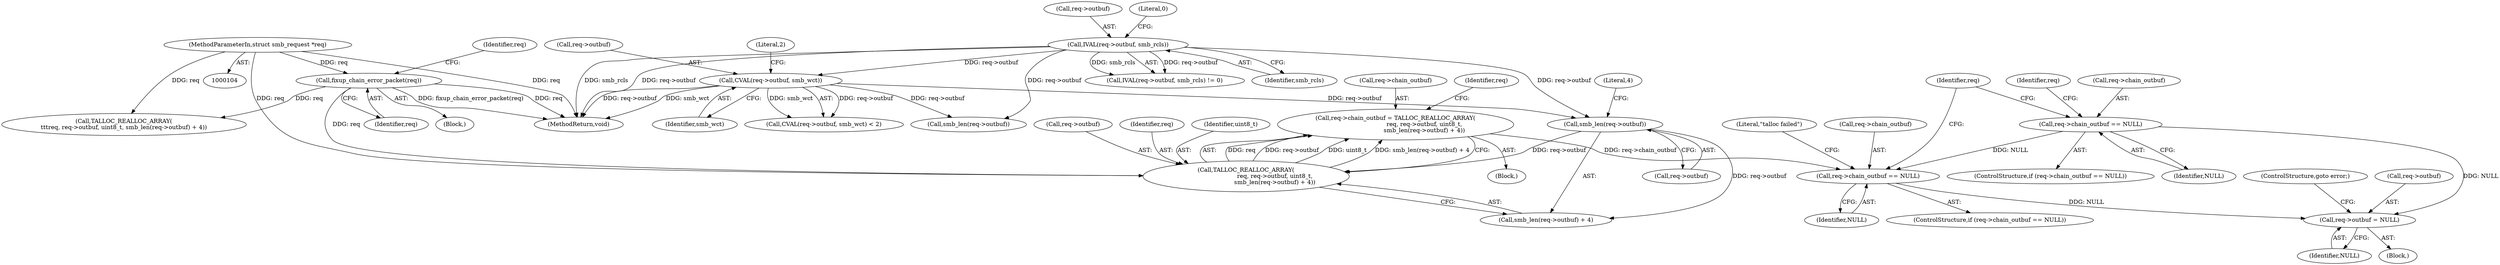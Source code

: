 digraph "0_samba_25452a2268ac7013da28125f3df22085139af12d@pointer" {
"1000180" [label="(Call,req->outbuf = NULL)"];
"1000172" [label="(Call,req->chain_outbuf == NULL)"];
"1000155" [label="(Call,req->chain_outbuf = TALLOC_REALLOC_ARRAY(\n                               req, req->outbuf, uint8_t,\n                               smb_len(req->outbuf) + 4))"];
"1000159" [label="(Call,TALLOC_REALLOC_ARRAY(\n                               req, req->outbuf, uint8_t,\n                               smb_len(req->outbuf) + 4))"];
"1000131" [label="(Call,fixup_chain_error_packet(req))"];
"1000105" [label="(MethodParameterIn,struct smb_request *req)"];
"1000166" [label="(Call,smb_len(req->outbuf))"];
"1000141" [label="(Call,CVAL(req->outbuf, smb_wct))"];
"1000124" [label="(Call,IVAL(req->outbuf, smb_rcls))"];
"1000149" [label="(Call,req->chain_outbuf == NULL)"];
"1000130" [label="(Block,)"];
"1000184" [label="(Identifier,NULL)"];
"1000142" [label="(Call,req->outbuf)"];
"1000125" [label="(Call,req->outbuf)"];
"1000204" [label="(Call,smb_len(req->outbuf))"];
"1000182" [label="(Identifier,req)"];
"1000170" [label="(Literal,4)"];
"1000179" [label="(Literal,\"talloc failed\")"];
"1000145" [label="(Identifier,smb_wct)"];
"1000157" [label="(Identifier,req)"];
"1000197" [label="(Call,TALLOC_REALLOC_ARRAY(\n\t\t\treq, req->outbuf, uint8_t, smb_len(req->outbuf) + 4))"];
"1000167" [label="(Call,req->outbuf)"];
"1000180" [label="(Call,req->outbuf = NULL)"];
"1000166" [label="(Call,smb_len(req->outbuf))"];
"1000174" [label="(Identifier,req)"];
"1000124" [label="(Call,IVAL(req->outbuf, smb_rcls))"];
"1000141" [label="(Call,CVAL(req->outbuf, smb_wct))"];
"1000173" [label="(Call,req->chain_outbuf)"];
"1000123" [label="(Call,IVAL(req->outbuf, smb_rcls) != 0)"];
"1000129" [label="(Literal,0)"];
"1000147" [label="(Block,)"];
"1000137" [label="(Identifier,req)"];
"1000176" [label="(Identifier,NULL)"];
"1000156" [label="(Call,req->chain_outbuf)"];
"1000131" [label="(Call,fixup_chain_error_packet(req))"];
"1000150" [label="(Call,req->chain_outbuf)"];
"1000159" [label="(Call,TALLOC_REALLOC_ARRAY(\n                               req, req->outbuf, uint8_t,\n                               smb_len(req->outbuf) + 4))"];
"1000128" [label="(Identifier,smb_rcls)"];
"1000165" [label="(Call,smb_len(req->outbuf) + 4)"];
"1000149" [label="(Call,req->chain_outbuf == NULL)"];
"1000172" [label="(Call,req->chain_outbuf == NULL)"];
"1000222" [label="(MethodReturn,void)"];
"1000161" [label="(Call,req->outbuf)"];
"1000185" [label="(ControlStructure,goto error;)"];
"1000181" [label="(Call,req->outbuf)"];
"1000155" [label="(Call,req->chain_outbuf = TALLOC_REALLOC_ARRAY(\n                               req, req->outbuf, uint8_t,\n                               smb_len(req->outbuf) + 4))"];
"1000171" [label="(ControlStructure,if (req->chain_outbuf == NULL))"];
"1000148" [label="(ControlStructure,if (req->chain_outbuf == NULL))"];
"1000154" [label="(Block,)"];
"1000160" [label="(Identifier,req)"];
"1000164" [label="(Identifier,uint8_t)"];
"1000146" [label="(Literal,2)"];
"1000132" [label="(Identifier,req)"];
"1000153" [label="(Identifier,NULL)"];
"1000105" [label="(MethodParameterIn,struct smb_request *req)"];
"1000140" [label="(Call,CVAL(req->outbuf, smb_wct) < 2)"];
"1000180" -> "1000147"  [label="AST: "];
"1000180" -> "1000184"  [label="CFG: "];
"1000181" -> "1000180"  [label="AST: "];
"1000184" -> "1000180"  [label="AST: "];
"1000185" -> "1000180"  [label="CFG: "];
"1000172" -> "1000180"  [label="DDG: NULL"];
"1000149" -> "1000180"  [label="DDG: NULL"];
"1000172" -> "1000171"  [label="AST: "];
"1000172" -> "1000176"  [label="CFG: "];
"1000173" -> "1000172"  [label="AST: "];
"1000176" -> "1000172"  [label="AST: "];
"1000179" -> "1000172"  [label="CFG: "];
"1000182" -> "1000172"  [label="CFG: "];
"1000155" -> "1000172"  [label="DDG: req->chain_outbuf"];
"1000149" -> "1000172"  [label="DDG: NULL"];
"1000155" -> "1000154"  [label="AST: "];
"1000155" -> "1000159"  [label="CFG: "];
"1000156" -> "1000155"  [label="AST: "];
"1000159" -> "1000155"  [label="AST: "];
"1000174" -> "1000155"  [label="CFG: "];
"1000159" -> "1000155"  [label="DDG: req"];
"1000159" -> "1000155"  [label="DDG: req->outbuf"];
"1000159" -> "1000155"  [label="DDG: uint8_t"];
"1000159" -> "1000155"  [label="DDG: smb_len(req->outbuf) + 4"];
"1000159" -> "1000165"  [label="CFG: "];
"1000160" -> "1000159"  [label="AST: "];
"1000161" -> "1000159"  [label="AST: "];
"1000164" -> "1000159"  [label="AST: "];
"1000165" -> "1000159"  [label="AST: "];
"1000131" -> "1000159"  [label="DDG: req"];
"1000105" -> "1000159"  [label="DDG: req"];
"1000166" -> "1000159"  [label="DDG: req->outbuf"];
"1000131" -> "1000130"  [label="AST: "];
"1000131" -> "1000132"  [label="CFG: "];
"1000132" -> "1000131"  [label="AST: "];
"1000137" -> "1000131"  [label="CFG: "];
"1000131" -> "1000222"  [label="DDG: req"];
"1000131" -> "1000222"  [label="DDG: fixup_chain_error_packet(req)"];
"1000105" -> "1000131"  [label="DDG: req"];
"1000131" -> "1000197"  [label="DDG: req"];
"1000105" -> "1000104"  [label="AST: "];
"1000105" -> "1000222"  [label="DDG: req"];
"1000105" -> "1000197"  [label="DDG: req"];
"1000166" -> "1000165"  [label="AST: "];
"1000166" -> "1000167"  [label="CFG: "];
"1000167" -> "1000166"  [label="AST: "];
"1000170" -> "1000166"  [label="CFG: "];
"1000166" -> "1000165"  [label="DDG: req->outbuf"];
"1000141" -> "1000166"  [label="DDG: req->outbuf"];
"1000124" -> "1000166"  [label="DDG: req->outbuf"];
"1000141" -> "1000140"  [label="AST: "];
"1000141" -> "1000145"  [label="CFG: "];
"1000142" -> "1000141"  [label="AST: "];
"1000145" -> "1000141"  [label="AST: "];
"1000146" -> "1000141"  [label="CFG: "];
"1000141" -> "1000222"  [label="DDG: req->outbuf"];
"1000141" -> "1000222"  [label="DDG: smb_wct"];
"1000141" -> "1000140"  [label="DDG: req->outbuf"];
"1000141" -> "1000140"  [label="DDG: smb_wct"];
"1000124" -> "1000141"  [label="DDG: req->outbuf"];
"1000141" -> "1000204"  [label="DDG: req->outbuf"];
"1000124" -> "1000123"  [label="AST: "];
"1000124" -> "1000128"  [label="CFG: "];
"1000125" -> "1000124"  [label="AST: "];
"1000128" -> "1000124"  [label="AST: "];
"1000129" -> "1000124"  [label="CFG: "];
"1000124" -> "1000222"  [label="DDG: smb_rcls"];
"1000124" -> "1000222"  [label="DDG: req->outbuf"];
"1000124" -> "1000123"  [label="DDG: req->outbuf"];
"1000124" -> "1000123"  [label="DDG: smb_rcls"];
"1000124" -> "1000204"  [label="DDG: req->outbuf"];
"1000149" -> "1000148"  [label="AST: "];
"1000149" -> "1000153"  [label="CFG: "];
"1000150" -> "1000149"  [label="AST: "];
"1000153" -> "1000149"  [label="AST: "];
"1000157" -> "1000149"  [label="CFG: "];
"1000182" -> "1000149"  [label="CFG: "];
}

